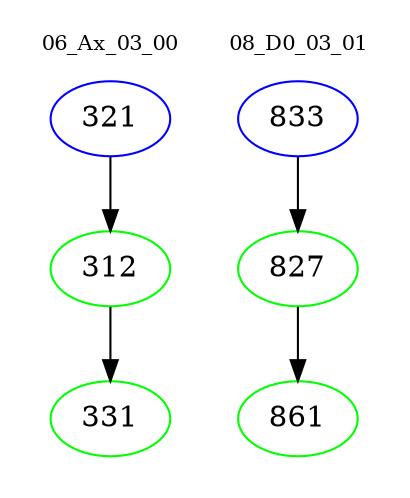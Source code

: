 digraph{
subgraph cluster_0 {
color = white
label = "06_Ax_03_00";
fontsize=10;
T0_321 [label="321", color="blue"]
T0_321 -> T0_312 [color="black"]
T0_312 [label="312", color="green"]
T0_312 -> T0_331 [color="black"]
T0_331 [label="331", color="green"]
}
subgraph cluster_1 {
color = white
label = "08_D0_03_01";
fontsize=10;
T1_833 [label="833", color="blue"]
T1_833 -> T1_827 [color="black"]
T1_827 [label="827", color="green"]
T1_827 -> T1_861 [color="black"]
T1_861 [label="861", color="green"]
}
}
